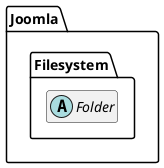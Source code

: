 @startuml
set namespaceSeparator \\
hide members
hide << alias >> circle

abstract class Joomla\\Filesystem\\Folder
@enduml
